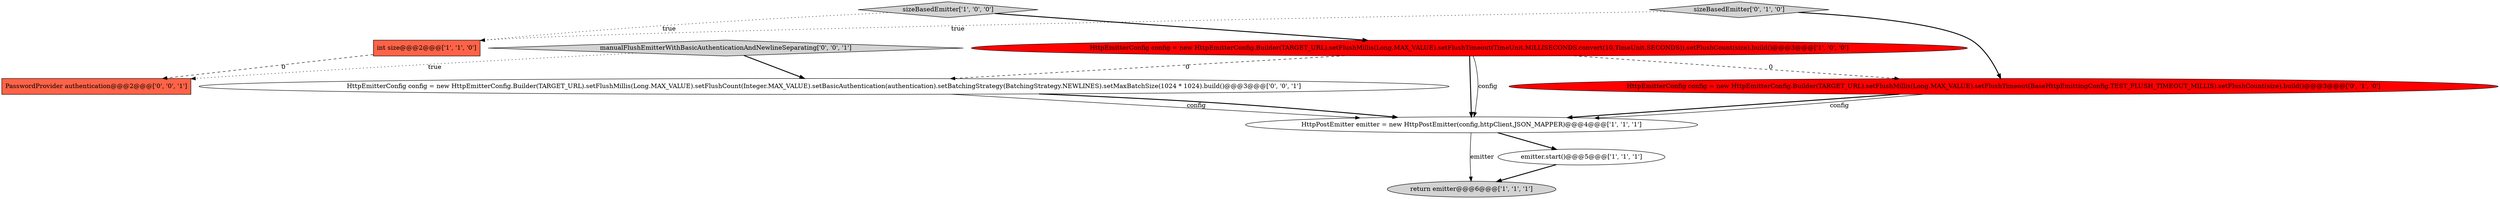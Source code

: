 digraph {
2 [style = filled, label = "return emitter@@@6@@@['1', '1', '1']", fillcolor = lightgray, shape = ellipse image = "AAA0AAABBB1BBB"];
3 [style = filled, label = "sizeBasedEmitter['1', '0', '0']", fillcolor = lightgray, shape = diamond image = "AAA0AAABBB1BBB"];
0 [style = filled, label = "int size@@@2@@@['1', '1', '0']", fillcolor = tomato, shape = box image = "AAA0AAABBB1BBB"];
5 [style = filled, label = "HttpPostEmitter emitter = new HttpPostEmitter(config,httpClient,JSON_MAPPER)@@@4@@@['1', '1', '1']", fillcolor = white, shape = ellipse image = "AAA0AAABBB1BBB"];
7 [style = filled, label = "HttpEmitterConfig config = new HttpEmitterConfig.Builder(TARGET_URL).setFlushMillis(Long.MAX_VALUE).setFlushTimeout(BaseHttpEmittingConfig.TEST_FLUSH_TIMEOUT_MILLIS).setFlushCount(size).build()@@@3@@@['0', '1', '0']", fillcolor = red, shape = ellipse image = "AAA1AAABBB2BBB"];
1 [style = filled, label = "HttpEmitterConfig config = new HttpEmitterConfig.Builder(TARGET_URL).setFlushMillis(Long.MAX_VALUE).setFlushTimeout(TimeUnit.MILLISECONDS.convert(10,TimeUnit.SECONDS)).setFlushCount(size).build()@@@3@@@['1', '0', '0']", fillcolor = red, shape = ellipse image = "AAA1AAABBB1BBB"];
9 [style = filled, label = "PasswordProvider authentication@@@2@@@['0', '0', '1']", fillcolor = tomato, shape = box image = "AAA0AAABBB3BBB"];
4 [style = filled, label = "emitter.start()@@@5@@@['1', '1', '1']", fillcolor = white, shape = ellipse image = "AAA0AAABBB1BBB"];
6 [style = filled, label = "sizeBasedEmitter['0', '1', '0']", fillcolor = lightgray, shape = diamond image = "AAA0AAABBB2BBB"];
8 [style = filled, label = "manualFlushEmitterWithBasicAuthenticationAndNewlineSeparating['0', '0', '1']", fillcolor = lightgray, shape = diamond image = "AAA0AAABBB3BBB"];
10 [style = filled, label = "HttpEmitterConfig config = new HttpEmitterConfig.Builder(TARGET_URL).setFlushMillis(Long.MAX_VALUE).setFlushCount(Integer.MAX_VALUE).setBasicAuthentication(authentication).setBatchingStrategy(BatchingStrategy.NEWLINES).setMaxBatchSize(1024 * 1024).build()@@@3@@@['0', '0', '1']", fillcolor = white, shape = ellipse image = "AAA0AAABBB3BBB"];
1->5 [style = bold, label=""];
1->5 [style = solid, label="config"];
8->10 [style = bold, label=""];
7->5 [style = bold, label=""];
10->5 [style = solid, label="config"];
4->2 [style = bold, label=""];
10->5 [style = bold, label=""];
6->0 [style = dotted, label="true"];
6->7 [style = bold, label=""];
3->1 [style = bold, label=""];
8->9 [style = dotted, label="true"];
7->5 [style = solid, label="config"];
1->7 [style = dashed, label="0"];
0->9 [style = dashed, label="0"];
1->10 [style = dashed, label="0"];
5->2 [style = solid, label="emitter"];
5->4 [style = bold, label=""];
3->0 [style = dotted, label="true"];
}
